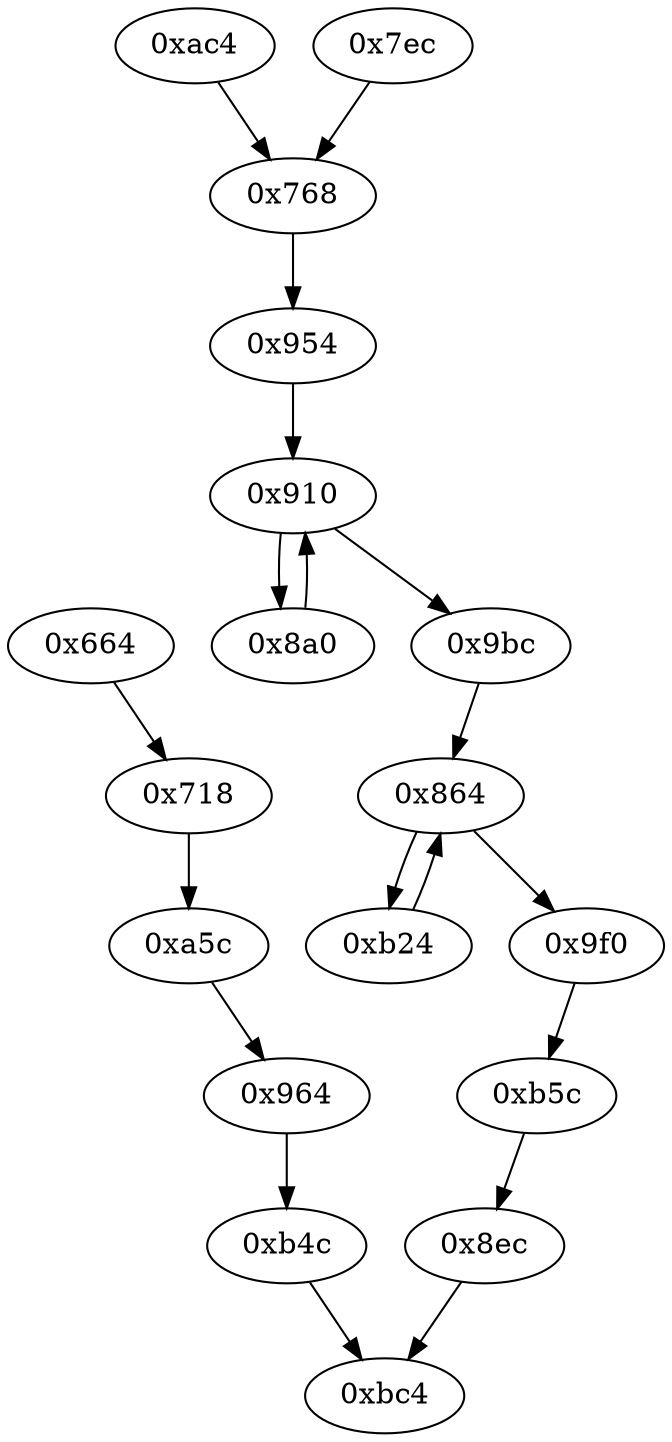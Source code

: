strict digraph "" {
	"0x910"	 [opcode="[u'ldr', u'str', u'ldr', u'ldr', u'ldr', u'ldr', u'cmp', u'mov', u'b']"];
	"0x8a0"	 [opcode="[u'ldr', u'ldr', u'mov', u'ldr', u'ldrb', u'ldr', u'sub', u'str', u'ldr', u'rsb', u'rsb', u'b']"];
	"0x910" -> "0x8a0";
	"0x9bc"	 [opcode="[u'ldr', u'mov', u'str', u'mov', u'ldr', u'bl', u'ldr', u'bl', u'ldr', u'mov', u'add', u'mvn', u'b']"];
	"0x910" -> "0x9bc";
	"0x664"	 [opcode="[u'push', u'add', u'sub', u'str', u'ldr', u'cmp', u'mvn', u'add', u'ldr', u'ldr', u'str', u'ldr', u'ldr', u'mov', u'str', u'ldr', \
u'str', u'sub', u'sub', u'add', u'str', u'ldr', u'ldr', u'ldr', u'str', u'ldr', u'str', u'ldr', u'str', u'ldr', u'ldr', u'str', \
u'ldr', u'ldr', u'str', u'ldr', u'ldr', u'add', u'str', u'ldr', u'add', u'str', u'str', u'str', u'b']"];
	"0x718"	 [opcode="[u'ldr', u'cmp', u'mov', u'ldr']"];
	"0x664" -> "0x718";
	"0xb4c"	 [opcode="[u'mov']"];
	"0xbc4"	 [opcode="[u'ldr', u'ldr', u'ldr', u'ldr', u'sub', u'ldr', u'sub', u'pop']"];
	"0xb4c" -> "0xbc4";
	"0xac4"	 [opcode="[u'ldr', u'ldr', u'ldr', u'sub', u'sub', u'add', u'mul', u'eor', u'and', u'ldr', u'mov', u'mov', u'ldr', u'cmp', u'mov', u'cmp', \
u'mov', u'mov', u'cmp', u'mov', u'mov', u'teq', u'mov', u'b']"];
	"0x768"	 [opcode="[u'str', u'mov', u'ldr', u'ldr', u'ldr', u'ldr', u'ldr', u'cmp', u'mov', u'rsb', u'mvn', u'mul', u'mvn', u'mov', u'orr', u'ldr', \
u'cmn', u'mov', u'teq', u'mov', u'b']"];
	"0xac4" -> "0x768";
	"0xb5c"	 [opcode="[u'ldr', u'mov', u'ldr', u'ldr', u'ldr', u'ldr', u'cmp', u'mov', u'sub', u'sub', u'add', u'mul', u'mvn', u'mov', u'orr', u'ldr', \
u'cmn', u'mov', u'teq', u'ldr']"];
	"0x8ec"	 [opcode="[u'mov', u'b']"];
	"0xb5c" -> "0x8ec";
	"0x954"	 [opcode="[u'mov']"];
	"0x768" -> "0x954";
	"0x964"	 [opcode="[u'ldr', u'ldr', u'ldr', u'sub', u'mul', u'eor', u'and', u'ldr', u'ldr', u'mov', u'mov', u'cmp', u'mov', u'cmp', u'mov', u'mov', \
u'cmp', u'mov', u'mov', u'teq', u'mov', u'b']"];
	"0x964" -> "0xb4c";
	"0xb24"	 [opcode="[u'ldr', u'ldr', u'ldr', u'bl', u'ldr', u'add', u'mvn', u'add', u'ldr', u'b']"];
	"0x864"	 [opcode="[u'str', u'ldr', u'ldr', u'ldr', u'ldr', u'cmp', u'mov', u'b']"];
	"0xb24" -> "0x864";
	"0x954" -> "0x910";
	"0x864" -> "0xb24";
	"0x9f0"	 [opcode="[u'ldr', u'ldr', u'ldr', u'ldr', u'ldr', u'ldr', u'add', u'sub', u'sub', u'mul', u'mvn', u'ldr', u'orr', u'mov', u'cmn', u'mov', \
u'ldr', u'cmp', u'mov', u'mov', u'mov', u'cmn', u'mov', u'mov', u'teq', u'mov', u'b']"];
	"0x864" -> "0x9f0";
	"0x8ec" -> "0xbc4";
	"0x8a0" -> "0x910";
	"0x9f0" -> "0xb5c";
	"0xa5c"	 [opcode="[u'ldr', u'ldr', u'ldr', u'ldr', u'ldr', u'mov', u'sub', u'cmp', u'sub', u'mov', u'add', u'mul', u'mov', u'mvn', u'orr', u'cmn', \
u'mov', u'teq', u'mov', u'mov', u'cmn', u'mov', u'mov', u'cmp', u'mov', u'b']"];
	"0xa5c" -> "0x964";
	"0x718" -> "0xa5c";
	"0x7ec"	 [opcode="[u'ldr', u'cmp', u'mov', u'mov', u'b']"];
	"0x7ec" -> "0x768";
	"0x9bc" -> "0x864";
}
